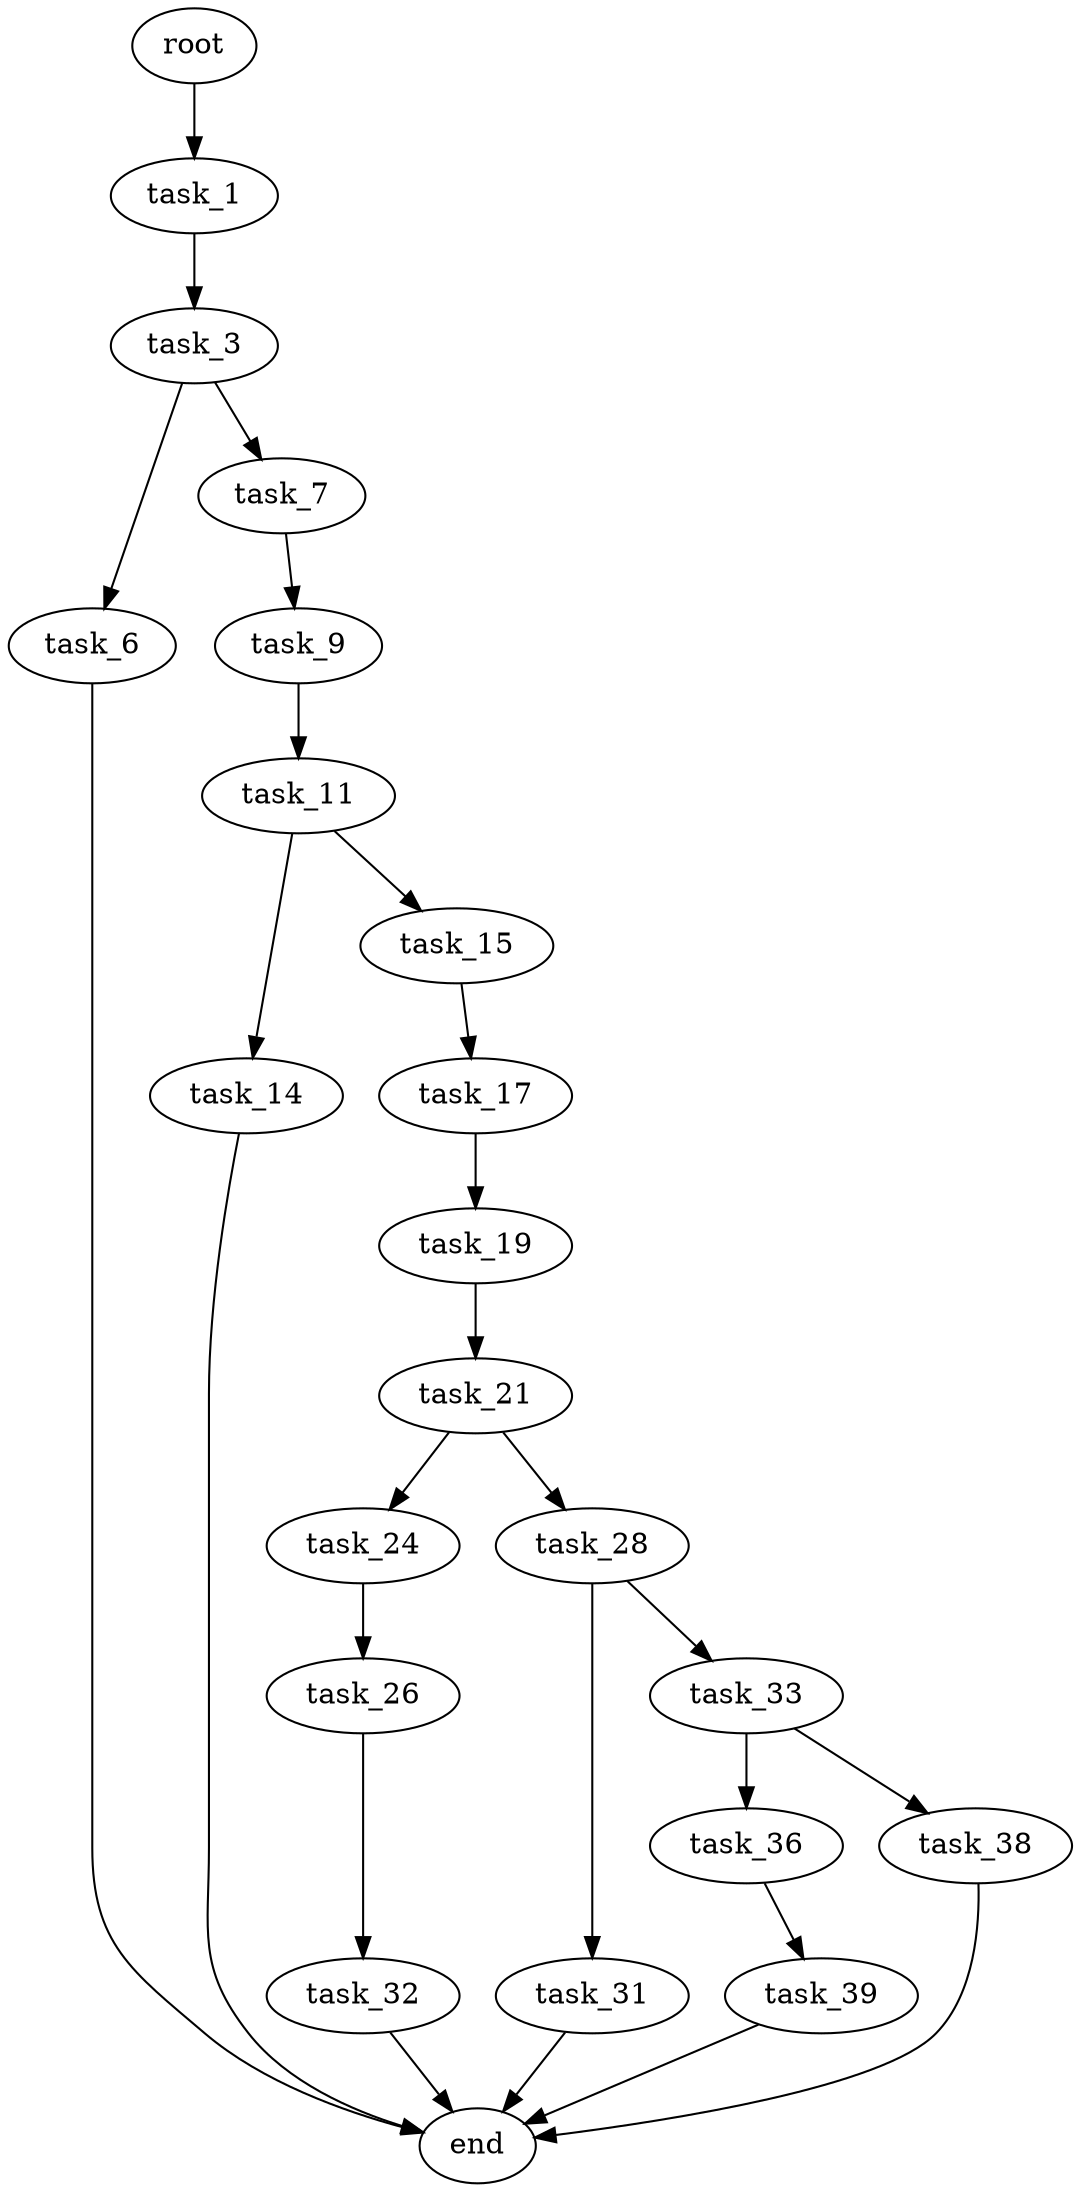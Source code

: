 digraph G {
  root [size="0.000000"];
  task_1 [size="3593833652.000000"];
  task_3 [size="1044100004945.000000"];
  task_6 [size="368293445632.000000"];
  task_7 [size="17552692874.000000"];
  task_9 [size="1073741824000.000000"];
  task_11 [size="340957431772.000000"];
  task_14 [size="100126153692.000000"];
  task_15 [size="10707961760.000000"];
  task_17 [size="11399181532.000000"];
  task_19 [size="15434775676.000000"];
  task_21 [size="134217728000.000000"];
  task_24 [size="140763458452.000000"];
  task_26 [size="368293445632.000000"];
  task_28 [size="481875140428.000000"];
  task_31 [size="403385938326.000000"];
  task_32 [size="153292765494.000000"];
  task_33 [size="53294679126.000000"];
  task_36 [size="22661528978.000000"];
  task_38 [size="504086069963.000000"];
  task_39 [size="68719476736.000000"];
  end [size="0.000000"];

  root -> task_1 [size="1.000000"];
  task_1 -> task_3 [size="75497472.000000"];
  task_3 -> task_6 [size="838860800.000000"];
  task_3 -> task_7 [size="838860800.000000"];
  task_6 -> end [size="1.000000"];
  task_7 -> task_9 [size="536870912.000000"];
  task_9 -> task_11 [size="838860800.000000"];
  task_11 -> task_14 [size="679477248.000000"];
  task_11 -> task_15 [size="679477248.000000"];
  task_14 -> end [size="1.000000"];
  task_15 -> task_17 [size="536870912.000000"];
  task_17 -> task_19 [size="411041792.000000"];
  task_19 -> task_21 [size="838860800.000000"];
  task_21 -> task_24 [size="209715200.000000"];
  task_21 -> task_28 [size="209715200.000000"];
  task_24 -> task_26 [size="134217728.000000"];
  task_26 -> task_32 [size="411041792.000000"];
  task_28 -> task_31 [size="301989888.000000"];
  task_28 -> task_33 [size="301989888.000000"];
  task_31 -> end [size="1.000000"];
  task_32 -> end [size="1.000000"];
  task_33 -> task_36 [size="75497472.000000"];
  task_33 -> task_38 [size="75497472.000000"];
  task_36 -> task_39 [size="838860800.000000"];
  task_38 -> end [size="1.000000"];
  task_39 -> end [size="1.000000"];
}
